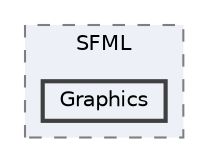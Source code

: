 digraph "External/SFML/include/SFML/Graphics"
{
 // LATEX_PDF_SIZE
  bgcolor="transparent";
  edge [fontname=Helvetica,fontsize=10,labelfontname=Helvetica,labelfontsize=10];
  node [fontname=Helvetica,fontsize=10,shape=box,height=0.2,width=0.4];
  compound=true
  subgraph clusterdir_a658a554338ee7c31c071340880fde12 {
    graph [ bgcolor="#edf0f7", pencolor="grey50", label="SFML", fontname=Helvetica,fontsize=10 style="filled,dashed", URL="dir_a658a554338ee7c31c071340880fde12.html",tooltip=""]
  dir_d84c7ce0dee9f4a58199e32c5165e9a1 [label="Graphics", fillcolor="#edf0f7", color="grey25", style="filled,bold", URL="dir_d84c7ce0dee9f4a58199e32c5165e9a1.html",tooltip=""];
  }
}
